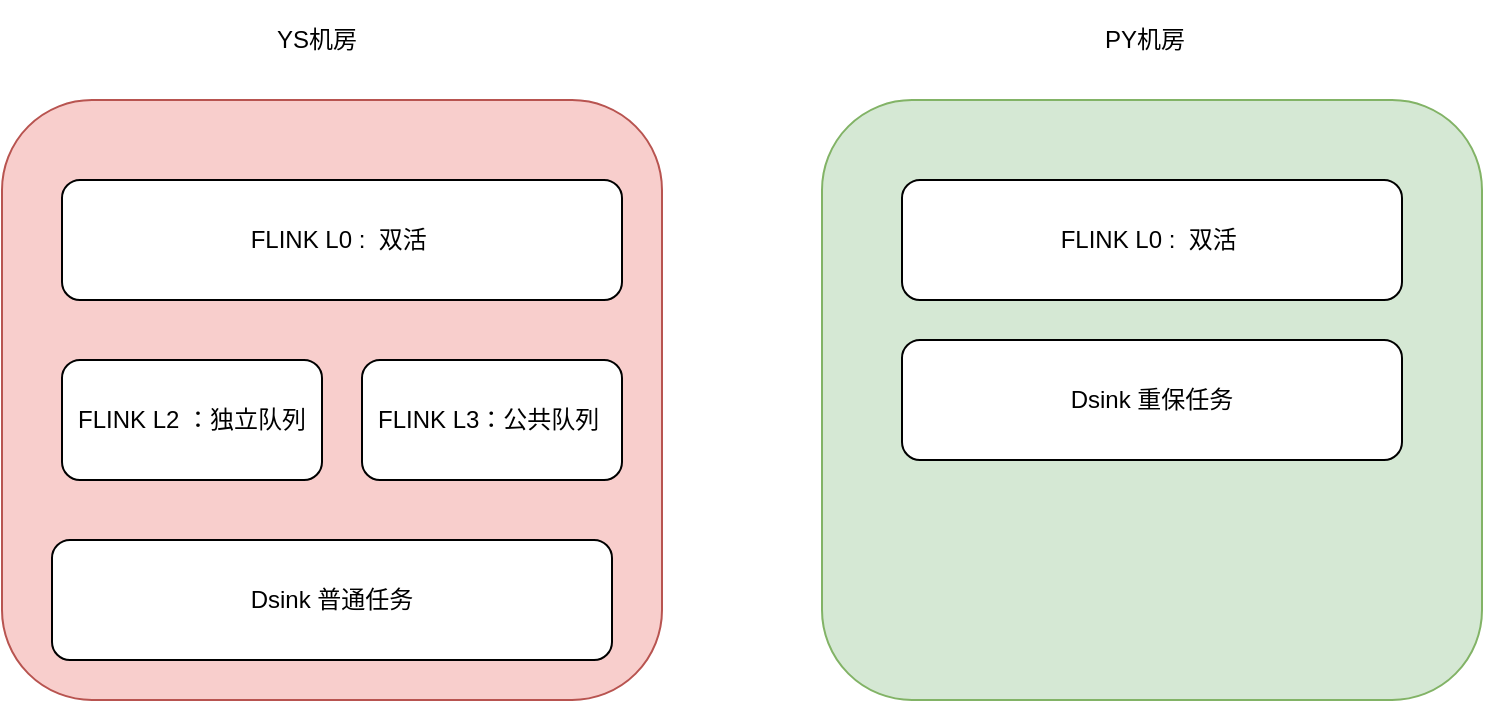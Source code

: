 <mxfile version="24.0.4" type="github">
  <diagram name="Page-1" id="8ij7DewUUmdn86nDwOTD">
    <mxGraphModel dx="954" dy="606" grid="1" gridSize="10" guides="1" tooltips="1" connect="1" arrows="1" fold="1" page="1" pageScale="1" pageWidth="850" pageHeight="1100" math="0" shadow="0">
      <root>
        <mxCell id="0" />
        <mxCell id="1" parent="0" />
        <mxCell id="tPCU7xJqmU0dDSbp3RQW-2" value="" style="rounded=1;whiteSpace=wrap;html=1;fillColor=#f8cecc;strokeColor=#b85450;" vertex="1" parent="1">
          <mxGeometry x="50" y="190" width="330" height="300" as="geometry" />
        </mxCell>
        <mxCell id="tPCU7xJqmU0dDSbp3RQW-3" value="" style="rounded=1;whiteSpace=wrap;html=1;fillColor=#d5e8d4;strokeColor=#82b366;" vertex="1" parent="1">
          <mxGeometry x="460" y="190" width="330" height="300" as="geometry" />
        </mxCell>
        <mxCell id="tPCU7xJqmU0dDSbp3RQW-4" value="FLINK L0 :&amp;nbsp; 双活&amp;nbsp;" style="rounded=1;whiteSpace=wrap;html=1;" vertex="1" parent="1">
          <mxGeometry x="80" y="230" width="280" height="60" as="geometry" />
        </mxCell>
        <mxCell id="tPCU7xJqmU0dDSbp3RQW-5" value="FLINK L2 ：独立队列" style="rounded=1;whiteSpace=wrap;html=1;" vertex="1" parent="1">
          <mxGeometry x="80" y="320" width="130" height="60" as="geometry" />
        </mxCell>
        <mxCell id="tPCU7xJqmU0dDSbp3RQW-6" value="FLINK L3：公共队列&amp;nbsp;" style="rounded=1;whiteSpace=wrap;html=1;" vertex="1" parent="1">
          <mxGeometry x="230" y="320" width="130" height="60" as="geometry" />
        </mxCell>
        <mxCell id="tPCU7xJqmU0dDSbp3RQW-7" value="FLINK L0 :&amp;nbsp; 双活&amp;nbsp;" style="rounded=1;whiteSpace=wrap;html=1;" vertex="1" parent="1">
          <mxGeometry x="500" y="230" width="250" height="60" as="geometry" />
        </mxCell>
        <mxCell id="tPCU7xJqmU0dDSbp3RQW-8" value="YS机房" style="text;html=1;align=center;verticalAlign=middle;whiteSpace=wrap;rounded=0;" vertex="1" parent="1">
          <mxGeometry x="160" y="140" width="95" height="40" as="geometry" />
        </mxCell>
        <mxCell id="tPCU7xJqmU0dDSbp3RQW-9" value="PY机房" style="text;html=1;align=center;verticalAlign=middle;whiteSpace=wrap;rounded=0;" vertex="1" parent="1">
          <mxGeometry x="580" y="142.5" width="82.5" height="35" as="geometry" />
        </mxCell>
        <mxCell id="tPCU7xJqmU0dDSbp3RQW-10" value="Dsink 重保任务" style="rounded=1;whiteSpace=wrap;html=1;" vertex="1" parent="1">
          <mxGeometry x="500" y="310" width="250" height="60" as="geometry" />
        </mxCell>
        <mxCell id="tPCU7xJqmU0dDSbp3RQW-11" value="Dsink 普通任务" style="rounded=1;whiteSpace=wrap;html=1;" vertex="1" parent="1">
          <mxGeometry x="75" y="410" width="280" height="60" as="geometry" />
        </mxCell>
      </root>
    </mxGraphModel>
  </diagram>
</mxfile>

